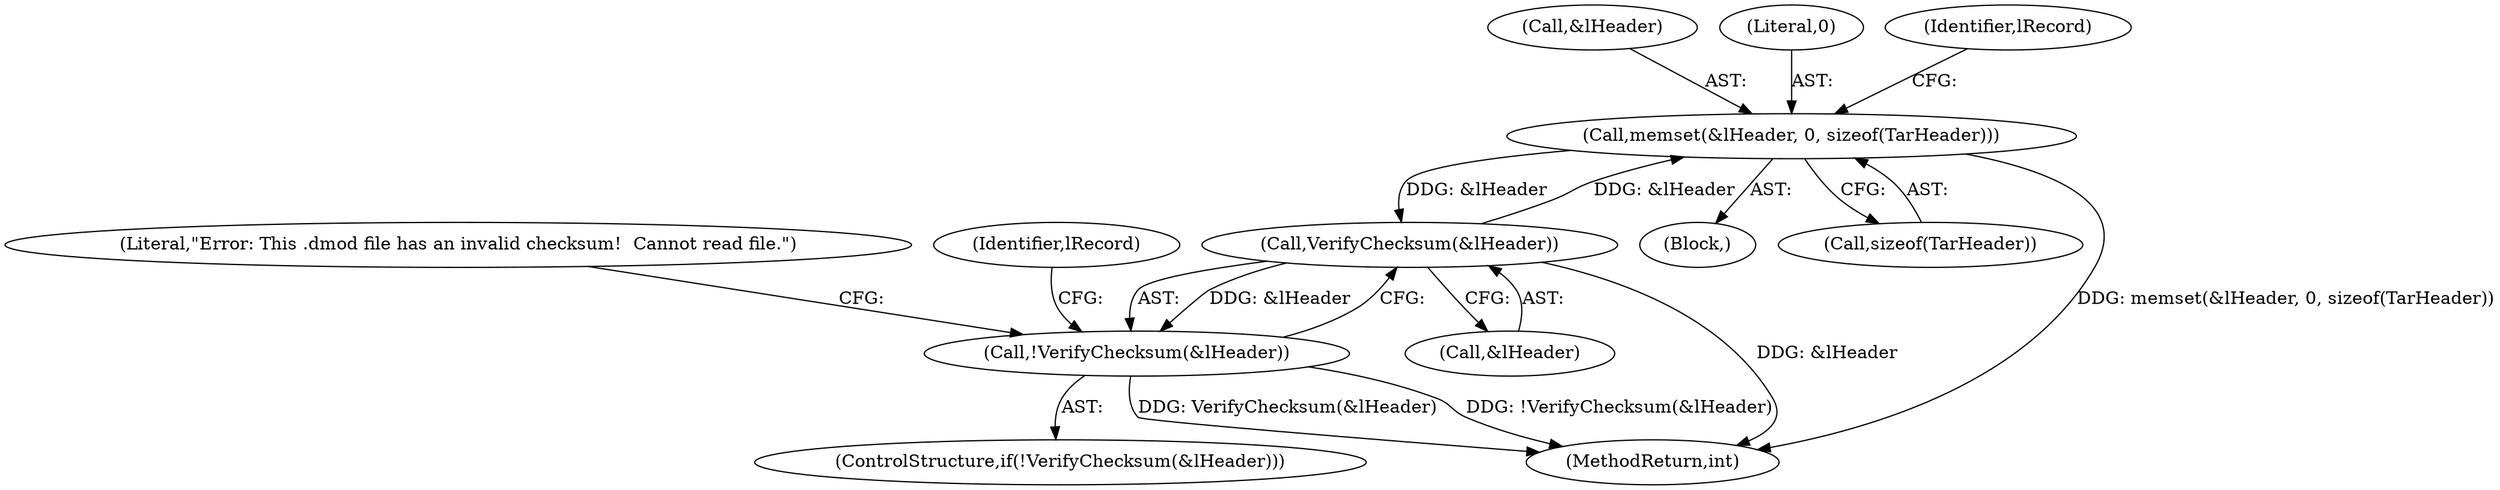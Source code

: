 digraph "0_savannah_40cc957f52e772f45125126439ba9333cf2d2998_0@API" {
"1000179" [label="(Call,memset(&lHeader, 0, sizeof(TarHeader)))"];
"1000346" [label="(Call,VerifyChecksum(&lHeader))"];
"1000179" [label="(Call,memset(&lHeader, 0, sizeof(TarHeader)))"];
"1000345" [label="(Call,!VerifyChecksum(&lHeader))"];
"1000180" [label="(Call,&lHeader)"];
"1000182" [label="(Literal,0)"];
"1000344" [label="(ControlStructure,if(!VerifyChecksum(&lHeader)))"];
"1000178" [label="(Block,)"];
"1000183" [label="(Call,sizeof(TarHeader))"];
"1000352" [label="(Literal,\"Error: This .dmod file has an invalid checksum!  Cannot read file.\")"];
"1000347" [label="(Call,&lHeader)"];
"1000179" [label="(Call,memset(&lHeader, 0, sizeof(TarHeader)))"];
"1000345" [label="(Call,!VerifyChecksum(&lHeader))"];
"1000357" [label="(Identifier,lRecord)"];
"1000346" [label="(Call,VerifyChecksum(&lHeader))"];
"1000464" [label="(MethodReturn,int)"];
"1000187" [label="(Identifier,lRecord)"];
"1000179" -> "1000178"  [label="AST: "];
"1000179" -> "1000183"  [label="CFG: "];
"1000180" -> "1000179"  [label="AST: "];
"1000182" -> "1000179"  [label="AST: "];
"1000183" -> "1000179"  [label="AST: "];
"1000187" -> "1000179"  [label="CFG: "];
"1000179" -> "1000464"  [label="DDG: memset(&lHeader, 0, sizeof(TarHeader))"];
"1000346" -> "1000179"  [label="DDG: &lHeader"];
"1000179" -> "1000346"  [label="DDG: &lHeader"];
"1000346" -> "1000345"  [label="AST: "];
"1000346" -> "1000347"  [label="CFG: "];
"1000347" -> "1000346"  [label="AST: "];
"1000345" -> "1000346"  [label="CFG: "];
"1000346" -> "1000464"  [label="DDG: &lHeader"];
"1000346" -> "1000345"  [label="DDG: &lHeader"];
"1000345" -> "1000344"  [label="AST: "];
"1000352" -> "1000345"  [label="CFG: "];
"1000357" -> "1000345"  [label="CFG: "];
"1000345" -> "1000464"  [label="DDG: VerifyChecksum(&lHeader)"];
"1000345" -> "1000464"  [label="DDG: !VerifyChecksum(&lHeader)"];
}
